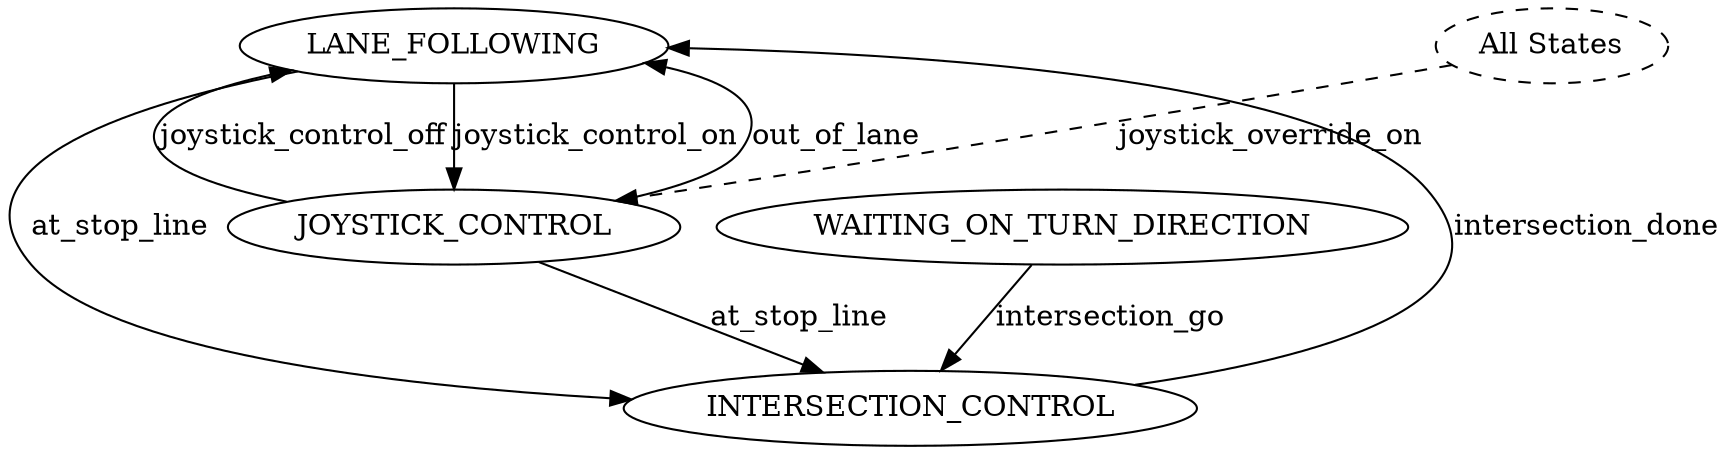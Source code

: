 // parallel_autonomy.yaml
digraph {
	LANE_FOLLOWING [label=LANE_FOLLOWING]
	JOYSTICK_CONTROL [label=JOYSTICK_CONTROL]
	WAITING_ON_TURN_DIRECTION [label=WAITING_ON_TURN_DIRECTION]
	INTERSECTION_CONTROL [label=INTERSECTION_CONTROL]
	LANE_FOLLOWING -> INTERSECTION_CONTROL [label=at_stop_line]
	LANE_FOLLOWING -> JOYSTICK_CONTROL [label=joystick_control_on]
	JOYSTICK_CONTROL -> LANE_FOLLOWING [label=out_of_lane]
	JOYSTICK_CONTROL -> LANE_FOLLOWING [label=joystick_control_off]
	JOYSTICK_CONTROL -> INTERSECTION_CONTROL [label=at_stop_line]
	WAITING_ON_TURN_DIRECTION -> INTERSECTION_CONTROL [label=intersection_go]
	INTERSECTION_CONTROL -> LANE_FOLLOWING [label=intersection_done]
	ALL_STATES [label="All States" style=dashed]
	ALL_STATES -> JOYSTICK_CONTROL [label=joystick_override_on concentrate=false style=dashed]
}
